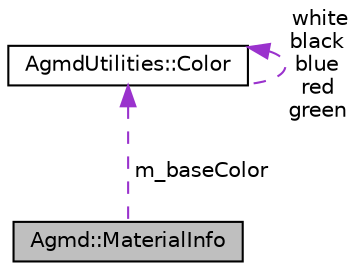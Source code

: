 digraph "Agmd::MaterialInfo"
{
  edge [fontname="Helvetica",fontsize="10",labelfontname="Helvetica",labelfontsize="10"];
  node [fontname="Helvetica",fontsize="10",shape=record];
  Node1 [label="Agmd::MaterialInfo",height=0.2,width=0.4,color="black", fillcolor="grey75", style="filled" fontcolor="black"];
  Node2 -> Node1 [dir="back",color="darkorchid3",fontsize="10",style="dashed",label=" m_baseColor" ,fontname="Helvetica"];
  Node2 [label="AgmdUtilities::Color",height=0.2,width=0.4,color="black", fillcolor="white", style="filled",URL="$class_agmd_utilities_1_1_color.html"];
  Node2 -> Node2 [dir="back",color="darkorchid3",fontsize="10",style="dashed",label=" white\nblack\nblue\nred\ngreen" ,fontname="Helvetica"];
}
